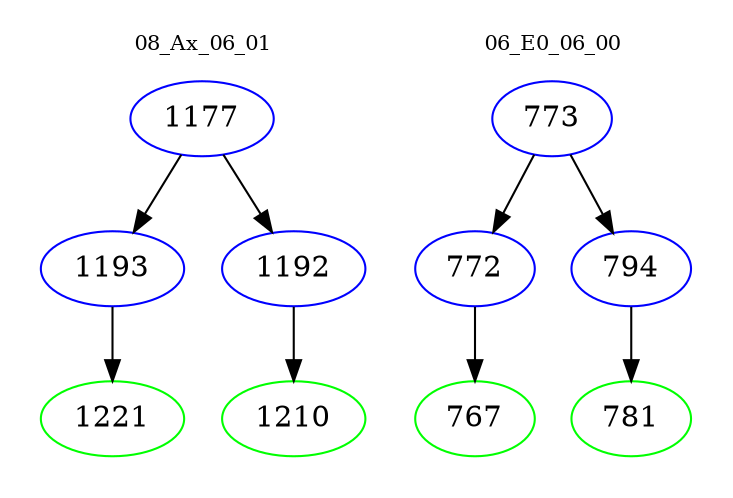 digraph{
subgraph cluster_0 {
color = white
label = "08_Ax_06_01";
fontsize=10;
T0_1177 [label="1177", color="blue"]
T0_1177 -> T0_1193 [color="black"]
T0_1193 [label="1193", color="blue"]
T0_1193 -> T0_1221 [color="black"]
T0_1221 [label="1221", color="green"]
T0_1177 -> T0_1192 [color="black"]
T0_1192 [label="1192", color="blue"]
T0_1192 -> T0_1210 [color="black"]
T0_1210 [label="1210", color="green"]
}
subgraph cluster_1 {
color = white
label = "06_E0_06_00";
fontsize=10;
T1_773 [label="773", color="blue"]
T1_773 -> T1_772 [color="black"]
T1_772 [label="772", color="blue"]
T1_772 -> T1_767 [color="black"]
T1_767 [label="767", color="green"]
T1_773 -> T1_794 [color="black"]
T1_794 [label="794", color="blue"]
T1_794 -> T1_781 [color="black"]
T1_781 [label="781", color="green"]
}
}
